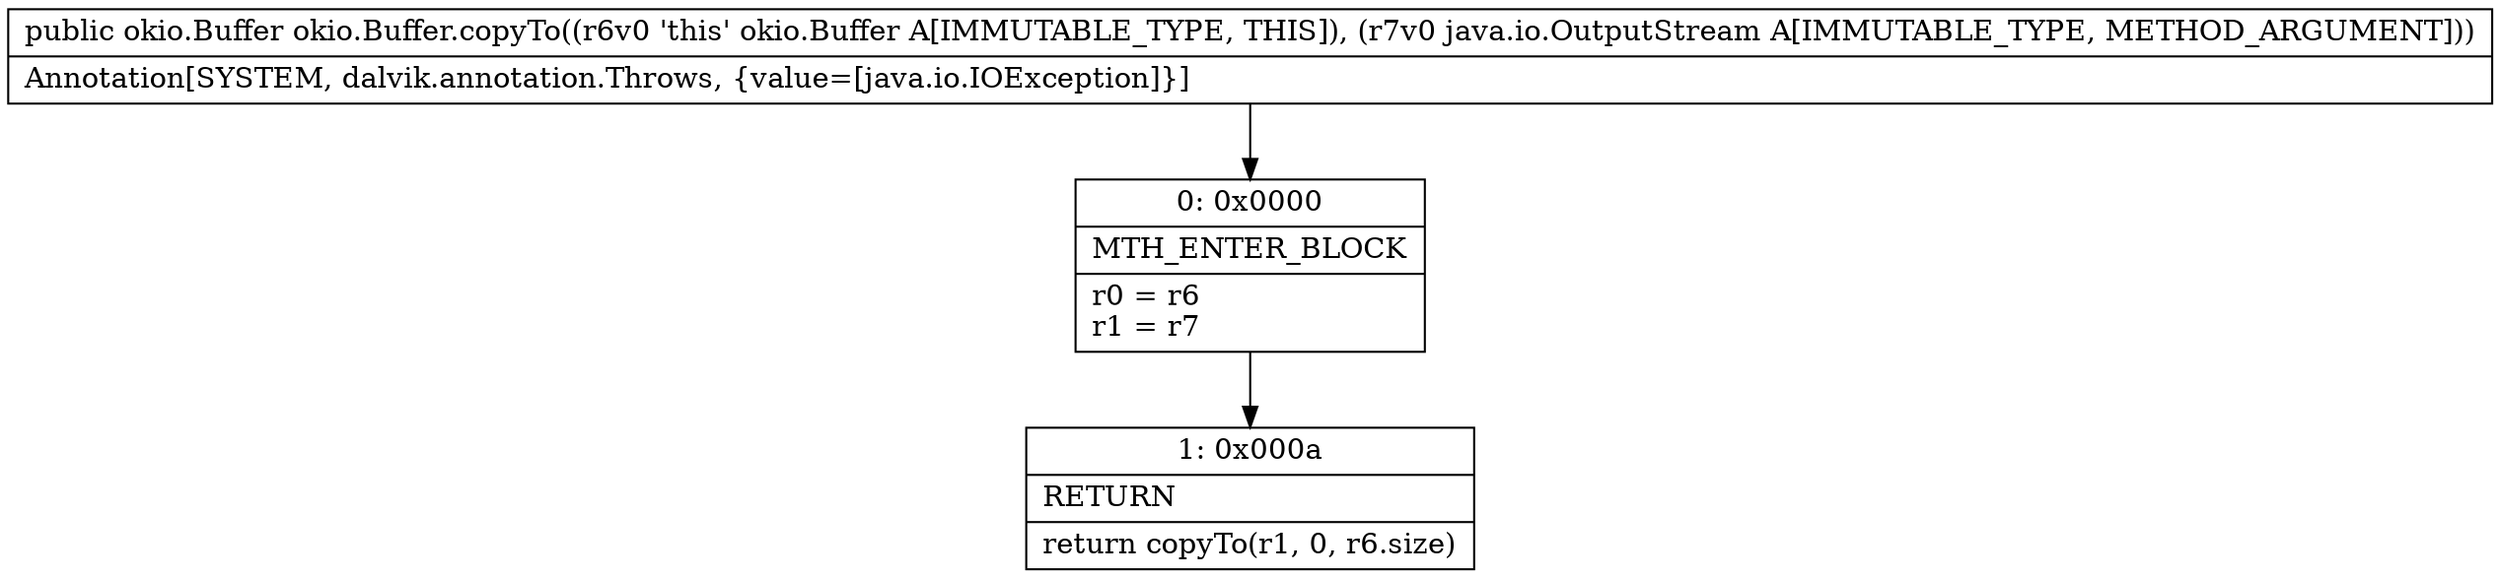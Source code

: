 digraph "CFG forokio.Buffer.copyTo(Ljava\/io\/OutputStream;)Lokio\/Buffer;" {
Node_0 [shape=record,label="{0\:\ 0x0000|MTH_ENTER_BLOCK\l|r0 = r6\lr1 = r7\l}"];
Node_1 [shape=record,label="{1\:\ 0x000a|RETURN\l|return copyTo(r1, 0, r6.size)\l}"];
MethodNode[shape=record,label="{public okio.Buffer okio.Buffer.copyTo((r6v0 'this' okio.Buffer A[IMMUTABLE_TYPE, THIS]), (r7v0 java.io.OutputStream A[IMMUTABLE_TYPE, METHOD_ARGUMENT]))  | Annotation[SYSTEM, dalvik.annotation.Throws, \{value=[java.io.IOException]\}]\l}"];
MethodNode -> Node_0;
Node_0 -> Node_1;
}

